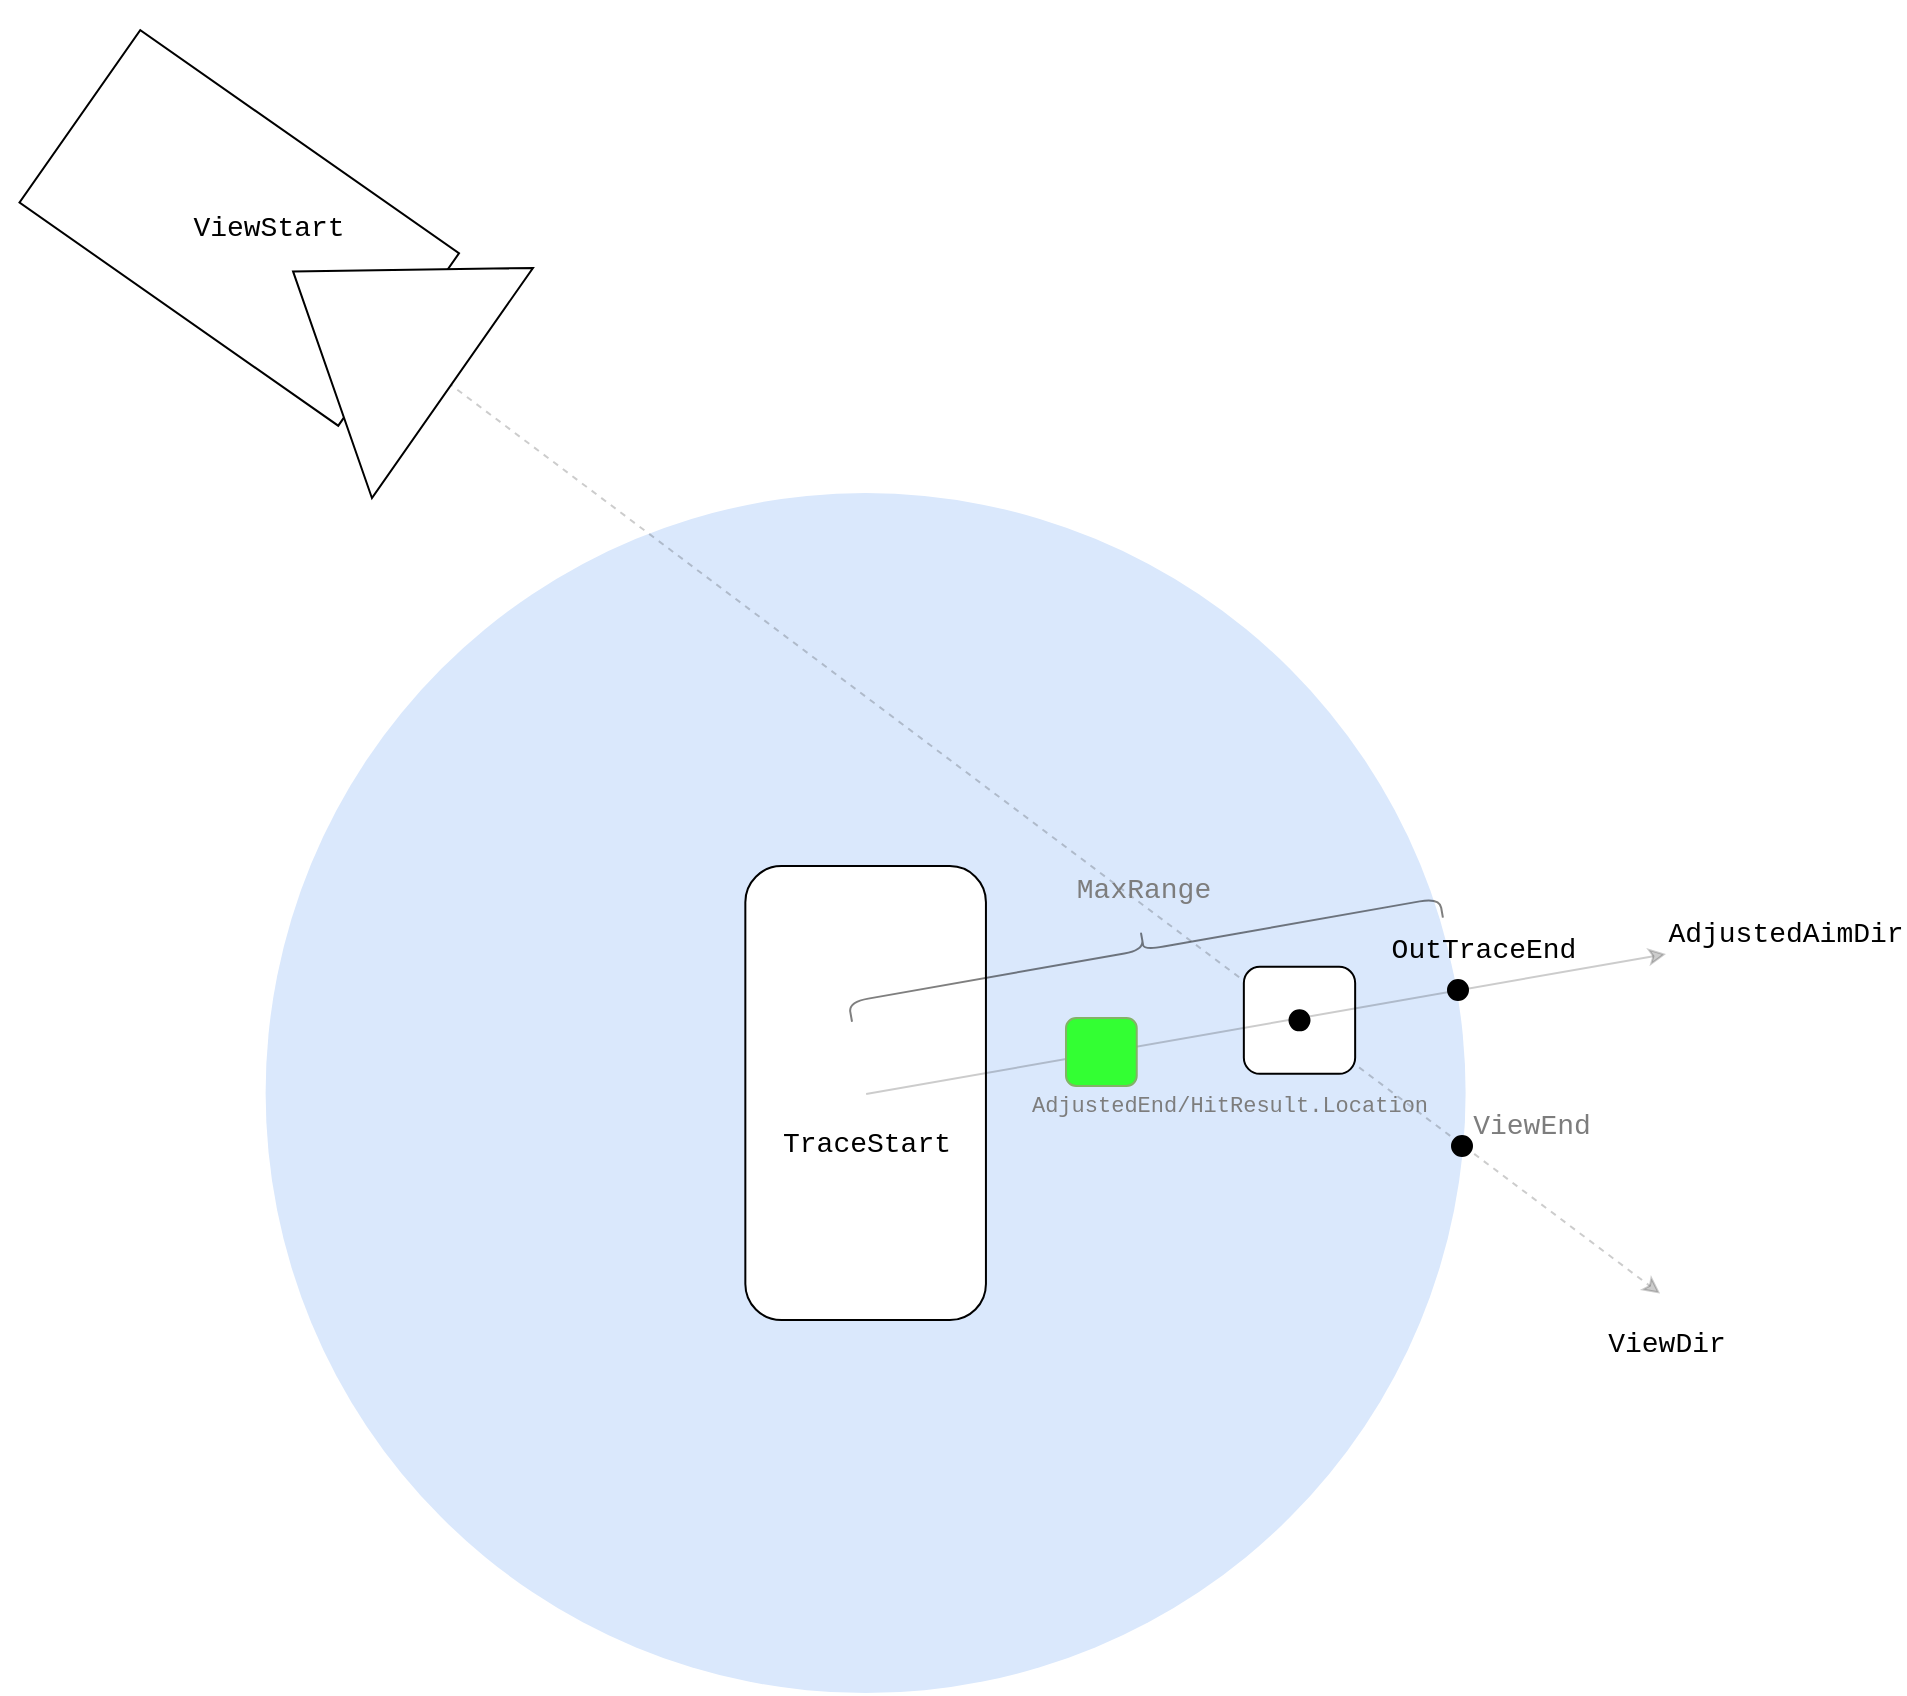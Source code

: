 <mxfile version="24.3.1" type="device">
  <diagram name="第 1 页" id="7UT32dgBy5oi2JuJLOah">
    <mxGraphModel dx="1593" dy="884" grid="1" gridSize="10" guides="1" tooltips="1" connect="1" arrows="1" fold="1" page="1" pageScale="1" pageWidth="3300" pageHeight="4681" math="0" shadow="0">
      <root>
        <mxCell id="0" />
        <mxCell id="1" parent="0" />
        <mxCell id="dK37G9x47nEgm7KQbu9r-1" value="" style="ellipse;whiteSpace=wrap;html=1;aspect=fixed;dashed=1;dashPattern=1 2;fillColor=#dae8fc;strokeColor=none;gradientColor=none;shadow=0;" vertex="1" parent="1">
          <mxGeometry x="189.81" y="289.55" width="600" height="600" as="geometry" />
        </mxCell>
        <mxCell id="dK37G9x47nEgm7KQbu9r-2" value="" style="rounded=1;whiteSpace=wrap;html=1;rotation=90;" vertex="1" parent="1">
          <mxGeometry x="376.319" y="529.397" width="226.99" height="120.302" as="geometry" />
        </mxCell>
        <mxCell id="dK37G9x47nEgm7KQbu9r-3" value="" style="endArrow=classic;html=1;rounded=0;dashed=1;opacity=20;" edge="1" parent="1">
          <mxGeometry width="50" height="50" relative="1" as="geometry">
            <mxPoint x="276.065" y="230.648" as="sourcePoint" />
            <mxPoint x="887.047" y="689.799" as="targetPoint" />
          </mxGeometry>
        </mxCell>
        <mxCell id="dK37G9x47nEgm7KQbu9r-5" value="" style="group;rotation=35;" vertex="1" connectable="0" parent="1">
          <mxGeometry x="77.449" y="96.311" width="226.99" height="140.352" as="geometry" />
        </mxCell>
        <mxCell id="dK37G9x47nEgm7KQbu9r-6" value="" style="rounded=0;whiteSpace=wrap;html=1;movable=1;resizable=1;rotatable=1;deletable=1;editable=1;locked=0;connectable=1;rotation=35;" vertex="1" parent="dK37G9x47nEgm7KQbu9r-5">
          <mxGeometry x="1.892" y="8.02" width="194.563" height="105.264" as="geometry" />
        </mxCell>
        <mxCell id="dK37G9x47nEgm7KQbu9r-7" style="edgeStyle=orthogonalEdgeStyle;rounded=0;orthogonalLoop=1;jettySize=auto;html=1;exitX=0;exitY=0.5;exitDx=0;exitDy=0;" edge="1" parent="dK37G9x47nEgm7KQbu9r-5" source="dK37G9x47nEgm7KQbu9r-8">
          <mxGeometry relative="1" as="geometry">
            <mxPoint x="206.183" y="138.347" as="targetPoint" />
          </mxGeometry>
        </mxCell>
        <mxCell id="dK37G9x47nEgm7KQbu9r-8" value="" style="triangle;whiteSpace=wrap;html=1;rotation=-145;movable=1;resizable=1;rotatable=1;deletable=1;editable=1;locked=0;connectable=1;" vertex="1" parent="dK37G9x47nEgm7KQbu9r-5">
          <mxGeometry x="117.278" y="40.101" width="97.282" height="140.352" as="geometry" />
        </mxCell>
        <mxCell id="dK37G9x47nEgm7KQbu9r-9" value="&lt;div style=&quot;background-color: rgb(255, 255, 255); font-family: Consolas, &amp;quot;Courier New&amp;quot;, monospace; font-size: 14px; line-height: 19px; white-space-collapse: preserve;&quot;&gt;ViewStart&lt;/div&gt;" style="text;html=1;align=center;verticalAlign=middle;resizable=0;points=[];autosize=1;strokeColor=none;fillColor=none;" vertex="1" parent="dK37G9x47nEgm7KQbu9r-5">
          <mxGeometry x="68.498" y="45.65" width="90" height="30" as="geometry" />
        </mxCell>
        <mxCell id="dK37G9x47nEgm7KQbu9r-11" value="&lt;div style=&quot;font-family: Consolas, &amp;quot;Courier New&amp;quot;, monospace; font-size: 14px; line-height: 19px; white-space-collapse: preserve;&quot;&gt;ViewDir&lt;/div&gt;" style="text;html=1;align=center;verticalAlign=middle;resizable=0;points=[];autosize=1;strokeColor=none;fillColor=none;" vertex="1" parent="1">
          <mxGeometry x="850.003" y="699.999" width="80" height="30" as="geometry" />
        </mxCell>
        <mxCell id="dK37G9x47nEgm7KQbu9r-15" value="&lt;div style=&quot;font-family: Consolas, &amp;quot;Courier New&amp;quot;, monospace; font-size: 14px; line-height: 19px; white-space-collapse: preserve;&quot;&gt;TraceStart&lt;/div&gt;" style="text;html=1;align=center;verticalAlign=middle;resizable=0;points=[];autosize=1;strokeColor=none;fillColor=none;" vertex="1" parent="1">
          <mxGeometry x="440.005" y="599.998" width="100" height="30" as="geometry" />
        </mxCell>
        <mxCell id="dK37G9x47nEgm7KQbu9r-23" value="&lt;div style=&quot;font-family: Consolas, &amp;quot;Courier New&amp;quot;, monospace; font-size: 14px; line-height: 19px; white-space: pre;&quot;&gt;ViewEnd&lt;/div&gt;" style="text;html=1;align=center;verticalAlign=middle;whiteSpace=wrap;rounded=0;fontColor=#7D7D7D;" vertex="1" parent="1">
          <mxGeometry x="793" y="591" width="60" height="30" as="geometry" />
        </mxCell>
        <mxCell id="dK37G9x47nEgm7KQbu9r-24" value="" style="ellipse;whiteSpace=wrap;html=1;aspect=fixed;fillColor=#000000;" vertex="1" parent="1">
          <mxGeometry x="783" y="611" width="10" height="10" as="geometry" />
        </mxCell>
        <mxCell id="dK37G9x47nEgm7KQbu9r-27" value="" style="rounded=1;whiteSpace=wrap;html=1;rotation=90;" vertex="1" parent="1">
          <mxGeometry x="680" y="525.35" width="53.5" height="55.65" as="geometry" />
        </mxCell>
        <mxCell id="dK37G9x47nEgm7KQbu9r-25" value="" style="ellipse;whiteSpace=wrap;html=1;aspect=fixed;fillColor=#000000;" vertex="1" parent="1">
          <mxGeometry x="701.75" y="548.18" width="10" height="10" as="geometry" />
        </mxCell>
        <mxCell id="dK37G9x47nEgm7KQbu9r-28" value="&lt;div style=&quot;font-family: Consolas, &amp;quot;Courier New&amp;quot;, monospace; font-size: 11px; line-height: 19px; white-space: pre;&quot;&gt;&lt;div style=&quot;line-height: 19px; font-size: 11px;&quot;&gt;AdjustedEnd/HitResult.Location&lt;/div&gt;&lt;/div&gt;" style="text;html=1;align=center;verticalAlign=middle;whiteSpace=wrap;rounded=0;fontSize=11;fontColor=#7D7D7D;" vertex="1" parent="1">
          <mxGeometry x="641.75" y="581.0" width="60" height="30" as="geometry" />
        </mxCell>
        <mxCell id="dK37G9x47nEgm7KQbu9r-29" value="" style="endArrow=classic;html=1;rounded=0;exitX=0.502;exitY=0.498;exitDx=0;exitDy=0;exitPerimeter=0;opacity=20;" edge="1" parent="1" source="dK37G9x47nEgm7KQbu9r-2">
          <mxGeometry width="50" height="50" relative="1" as="geometry">
            <mxPoint x="580.245" y="520.002" as="sourcePoint" />
            <mxPoint x="890" y="520" as="targetPoint" />
          </mxGeometry>
        </mxCell>
        <mxCell id="dK37G9x47nEgm7KQbu9r-30" value="&lt;div style=&quot;background-color: rgb(255, 255, 255); font-family: Consolas, &amp;quot;Courier New&amp;quot;, monospace; font-size: 14px; line-height: 19px; white-space: pre;&quot;&gt;AdjustedAimDir&lt;/div&gt;" style="text;html=1;align=center;verticalAlign=middle;whiteSpace=wrap;rounded=0;" vertex="1" parent="1">
          <mxGeometry x="920" y="495.35" width="60" height="30" as="geometry" />
        </mxCell>
        <mxCell id="dK37G9x47nEgm7KQbu9r-31" value="" style="ellipse;whiteSpace=wrap;html=1;aspect=fixed;fillColor=#000000;" vertex="1" parent="1">
          <mxGeometry x="781" y="533" width="10" height="10" as="geometry" />
        </mxCell>
        <mxCell id="dK37G9x47nEgm7KQbu9r-33" value="&lt;div style=&quot;font-family: Consolas, &amp;quot;Courier New&amp;quot;, monospace; font-size: 14px; line-height: 19px; white-space: pre;&quot;&gt;OutTraceEnd&lt;/div&gt;" style="text;html=1;align=center;verticalAlign=middle;whiteSpace=wrap;rounded=0;" vertex="1" parent="1">
          <mxGeometry x="769" y="503" width="60" height="30" as="geometry" />
        </mxCell>
        <mxCell id="dK37G9x47nEgm7KQbu9r-34" value="" style="shape=curlyBracket;whiteSpace=wrap;html=1;rounded=1;flipH=1;labelPosition=right;verticalLabelPosition=middle;align=left;verticalAlign=middle;rotation=-100;opacity=50;" vertex="1" parent="1">
          <mxGeometry x="619" y="368" width="20" height="300" as="geometry" />
        </mxCell>
        <mxCell id="dK37G9x47nEgm7KQbu9r-36" value="&lt;div style=&quot;font-family: Consolas, &amp;quot;Courier New&amp;quot;, monospace; font-size: 14px; line-height: 19px; white-space: pre;&quot;&gt;MaxRange&lt;/div&gt;" style="text;html=1;align=center;verticalAlign=middle;whiteSpace=wrap;rounded=0;fontColor=#7D7D7D;" vertex="1" parent="1">
          <mxGeometry x="599" y="473" width="60" height="30" as="geometry" />
        </mxCell>
        <mxCell id="dK37G9x47nEgm7KQbu9r-47" value="" style="group;aspect=fixed;" vertex="1" connectable="0" parent="1">
          <mxGeometry x="589.995" y="552" width="35.37" height="34" as="geometry" />
        </mxCell>
        <mxCell id="dK37G9x47nEgm7KQbu9r-45" value="" style="rounded=1;whiteSpace=wrap;html=1;rotation=90;fillColor=#33FF33;strokeColor=#82b366;" vertex="1" parent="dK37G9x47nEgm7KQbu9r-47">
          <mxGeometry x="0.683" y="-0.683" width="34.004" height="35.366" as="geometry" />
        </mxCell>
      </root>
    </mxGraphModel>
  </diagram>
</mxfile>
